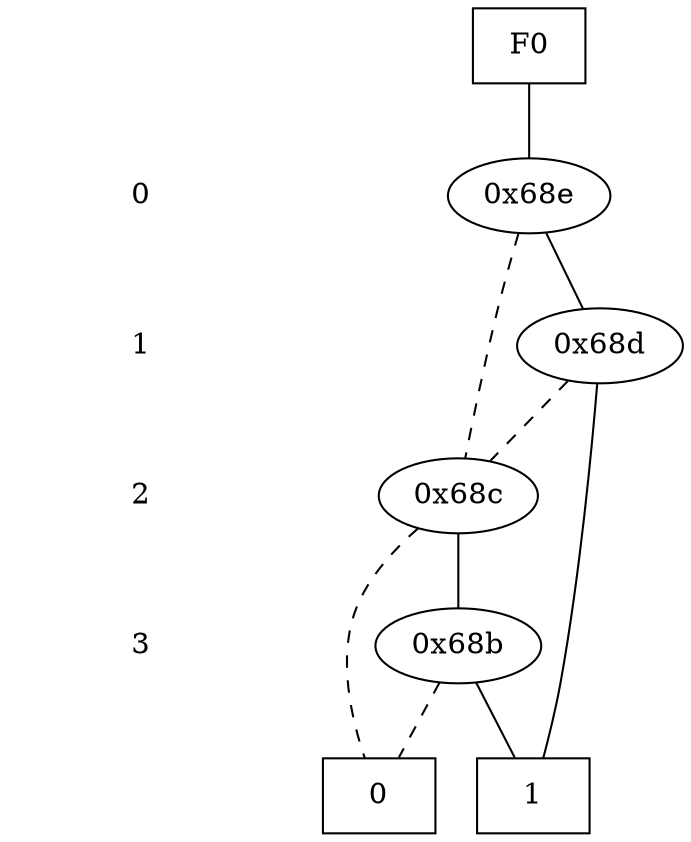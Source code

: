 digraph "DD" {
size = "7.5,10"
center = true;
edge [dir = none];
{ node [shape = plaintext];
  edge [style = invis];
  "CONST NODES" [style = invis];
" 0 " -> " 1 " -> " 2 " -> " 3 " -> "CONST NODES"; 
}
{ rank = same; node [shape = box]; edge [style = invis];
"F0"; }
{ rank = same; " 0 ";
"0x68e";
}
{ rank = same; " 1 ";
"0x68d";
}
{ rank = same; " 2 ";
"0x68c";
}
{ rank = same; " 3 ";
"0x68b";
}
{ rank = same; "CONST NODES";
{ node [shape = box]; "0x680";
"0x67f";
}
}
"F0" -> "0x68e" [style = solid];
"0x68e" -> "0x68d";
"0x68e" -> "0x68c" [style = dashed];
"0x68d" -> "0x67f";
"0x68d" -> "0x68c" [style = dashed];
"0x68c" -> "0x68b";
"0x68c" -> "0x680" [style = dashed];
"0x68b" -> "0x67f";
"0x68b" -> "0x680" [style = dashed];
"0x680" [label = "0"];
"0x67f" [label = "1"];
}
